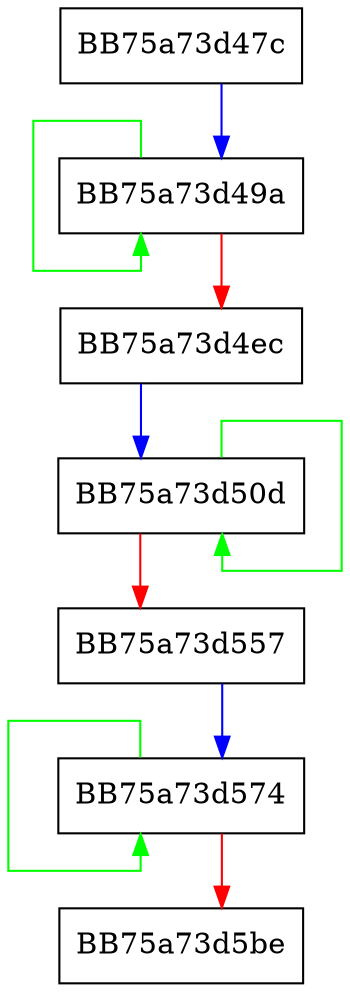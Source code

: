 digraph sqlite3VdbeSwap {
  node [shape="box"];
  graph [splines=ortho];
  BB75a73d47c -> BB75a73d49a [color="blue"];
  BB75a73d49a -> BB75a73d49a [color="green"];
  BB75a73d49a -> BB75a73d4ec [color="red"];
  BB75a73d4ec -> BB75a73d50d [color="blue"];
  BB75a73d50d -> BB75a73d50d [color="green"];
  BB75a73d50d -> BB75a73d557 [color="red"];
  BB75a73d557 -> BB75a73d574 [color="blue"];
  BB75a73d574 -> BB75a73d574 [color="green"];
  BB75a73d574 -> BB75a73d5be [color="red"];
}